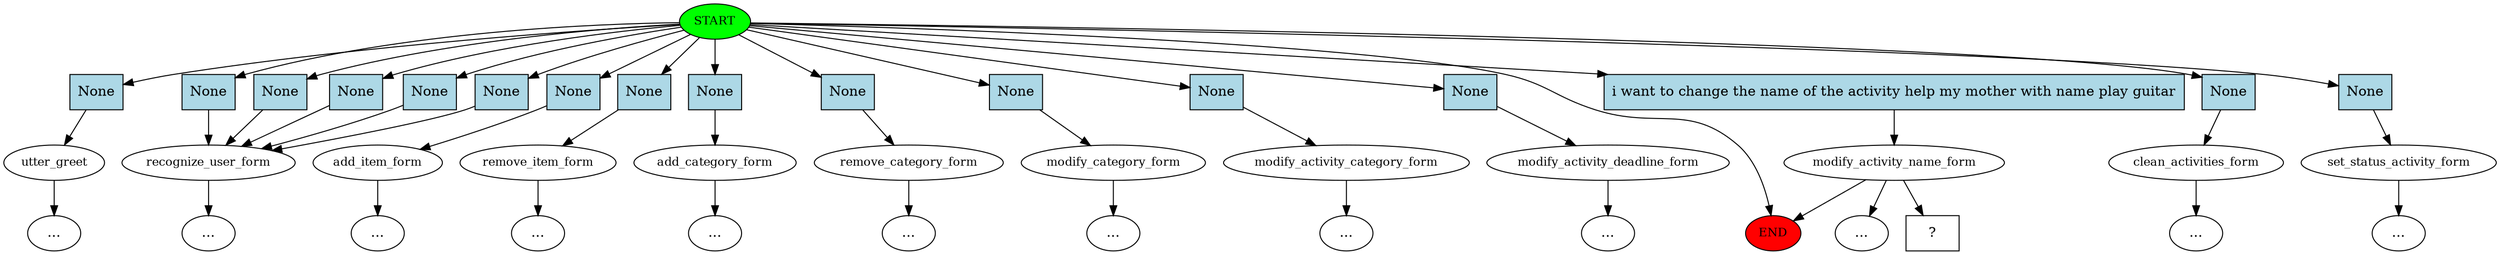 digraph  {
0 [class="start active", fillcolor=green, fontsize=12, label=START, style=filled];
"-1" [class=end, fillcolor=red, fontsize=12, label=END, style=filled];
1 [class="", fontsize=12, label=utter_greet];
4 [class="", fontsize=12, label=recognize_user_form];
5 [class="", fontsize=12, label=add_item_form];
"-11" [class=ellipsis, label="..."];
10 [class="", fontsize=12, label=remove_item_form];
"-17" [class=ellipsis, label="..."];
16 [class="", fontsize=12, label=add_category_form];
"-18" [class=ellipsis, label="..."];
17 [class="", fontsize=12, label=remove_category_form];
"-20" [class=ellipsis, label="..."];
19 [class="", fontsize=12, label=modify_category_form];
"-22" [class=ellipsis, label="..."];
21 [class="", fontsize=12, label=modify_activity_category_form];
"-25" [class=ellipsis, label="..."];
24 [class="", fontsize=12, label=modify_activity_deadline_form];
"-26" [class=ellipsis, label="..."];
25 [class=active, fontsize=12, label=modify_activity_name_form];
"-29" [class=ellipsis, label="..."];
28 [class="", fontsize=12, label=clean_activities_form];
"-31" [class=ellipsis, label="..."];
32 [class="", fontsize=12, label=set_status_activity_form];
"-38" [class=ellipsis, label="..."];
"-41" [class=ellipsis, label="..."];
"-42" [class=ellipsis, label="..."];
44 [class="intent dashed active", label="  ?  ", shape=rect];
45 [class=intent, fillcolor=lightblue, label=None, shape=rect, style=filled];
46 [class=intent, fillcolor=lightblue, label=None, shape=rect, style=filled];
47 [class=intent, fillcolor=lightblue, label=None, shape=rect, style=filled];
48 [class=intent, fillcolor=lightblue, label=None, shape=rect, style=filled];
49 [class=intent, fillcolor=lightblue, label=None, shape=rect, style=filled];
50 [class=intent, fillcolor=lightblue, label=None, shape=rect, style=filled];
51 [class=intent, fillcolor=lightblue, label=None, shape=rect, style=filled];
52 [class=intent, fillcolor=lightblue, label=None, shape=rect, style=filled];
53 [class=intent, fillcolor=lightblue, label=None, shape=rect, style=filled];
54 [class=intent, fillcolor=lightblue, label=None, shape=rect, style=filled];
55 [class=intent, fillcolor=lightblue, label=None, shape=rect, style=filled];
56 [class=intent, fillcolor=lightblue, label=None, shape=rect, style=filled];
57 [class=intent, fillcolor=lightblue, label=None, shape=rect, style=filled];
58 [class="intent active", fillcolor=lightblue, label="i want to change the name of the activity help my mother with name play guitar", shape=rect, style=filled];
59 [class=intent, fillcolor=lightblue, label=None, shape=rect, style=filled];
60 [class=intent, fillcolor=lightblue, label=None, shape=rect, style=filled];
0 -> "-1"  [class="", key=NONE, label=""];
0 -> 45  [class="", key=0];
0 -> 46  [class="", key=0];
0 -> 47  [class="", key=0];
0 -> 48  [class="", key=0];
0 -> 49  [class="", key=0];
0 -> 50  [class="", key=0];
0 -> 51  [class="", key=0];
0 -> 52  [class="", key=0];
0 -> 53  [class="", key=0];
0 -> 54  [class="", key=0];
0 -> 55  [class="", key=0];
0 -> 56  [class="", key=0];
0 -> 57  [class="", key=0];
0 -> 58  [class=active, key=0];
0 -> 59  [class="", key=0];
0 -> 60  [class="", key=0];
1 -> "-42"  [class="", key=NONE, label=""];
4 -> "-41"  [class="", key=NONE, label=""];
5 -> "-11"  [class="", key=NONE, label=""];
10 -> "-17"  [class="", key=NONE, label=""];
16 -> "-18"  [class="", key=NONE, label=""];
17 -> "-20"  [class="", key=NONE, label=""];
19 -> "-22"  [class="", key=NONE, label=""];
21 -> "-25"  [class="", key=NONE, label=""];
24 -> "-26"  [class="", key=NONE, label=""];
25 -> "-29"  [class="", key=NONE, label=""];
25 -> "-1"  [class="", key=NONE, label=""];
25 -> 44  [class=active, key=NONE, label=""];
28 -> "-31"  [class="", key=NONE, label=""];
32 -> "-38"  [class="", key=NONE, label=""];
45 -> 1  [class="", key=0];
46 -> 4  [class="", key=0];
47 -> 4  [class="", key=0];
48 -> 4  [class="", key=0];
49 -> 4  [class="", key=0];
50 -> 4  [class="", key=0];
51 -> 5  [class="", key=0];
52 -> 10  [class="", key=0];
53 -> 16  [class="", key=0];
54 -> 17  [class="", key=0];
55 -> 19  [class="", key=0];
56 -> 21  [class="", key=0];
57 -> 24  [class="", key=0];
58 -> 25  [class=active, key=0];
59 -> 28  [class="", key=0];
60 -> 32  [class="", key=0];
}
